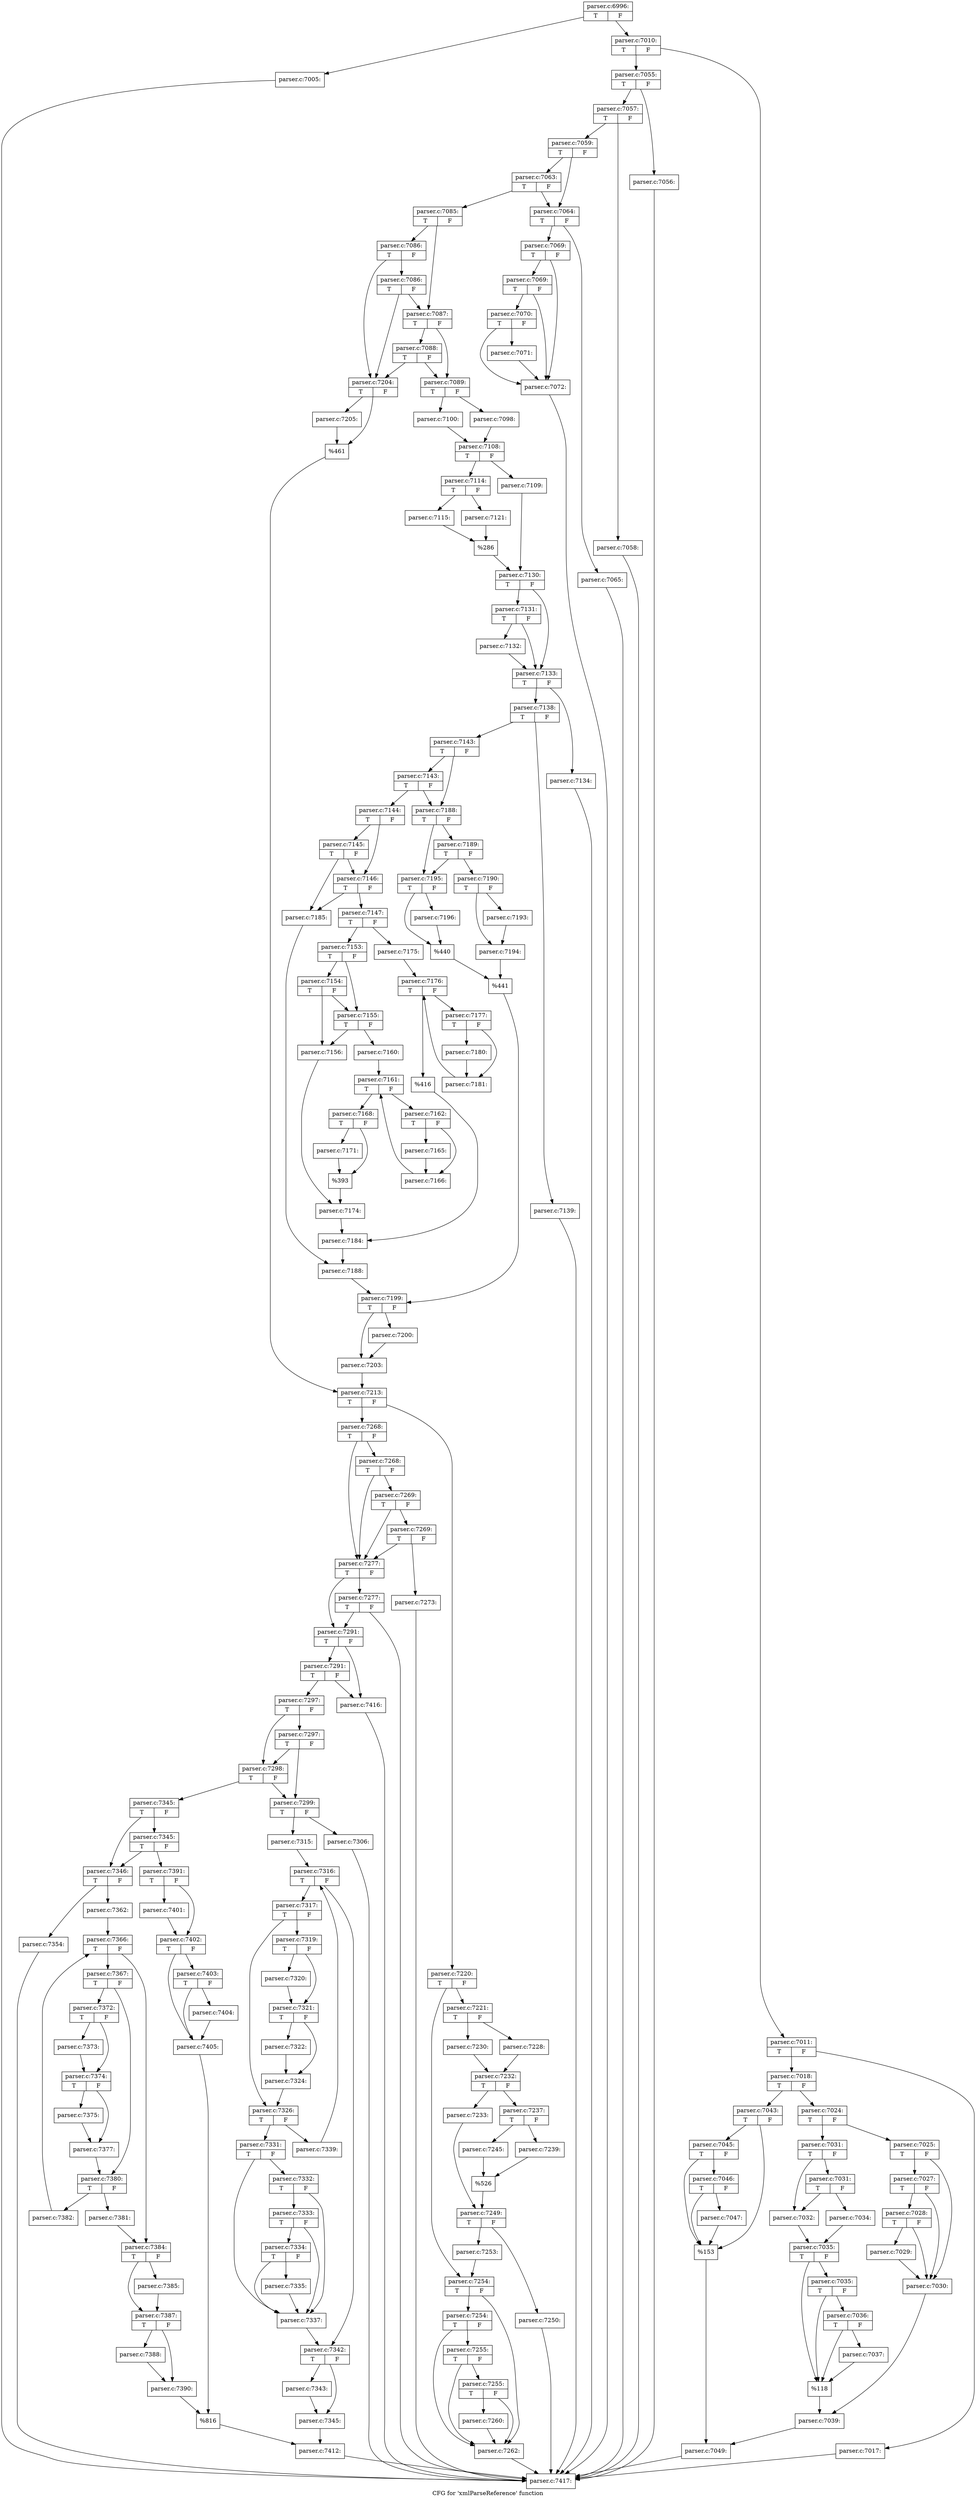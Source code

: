 digraph "CFG for 'xmlParseReference' function" {
	label="CFG for 'xmlParseReference' function";

	Node0x55d73b887040 [shape=record,label="{parser.c:6996:|{<s0>T|<s1>F}}"];
	Node0x55d73b887040 -> Node0x55d73bb60070;
	Node0x55d73b887040 -> Node0x55d73bb600c0;
	Node0x55d73bb60070 [shape=record,label="{parser.c:7005:}"];
	Node0x55d73bb60070 -> Node0x55d73bb866a0;
	Node0x55d73bb600c0 [shape=record,label="{parser.c:7010:|{<s0>T|<s1>F}}"];
	Node0x55d73bb600c0 -> Node0x55d73bb605f0;
	Node0x55d73bb600c0 -> Node0x55d73bb60640;
	Node0x55d73bb605f0 [shape=record,label="{parser.c:7011:|{<s0>T|<s1>F}}"];
	Node0x55d73bb605f0 -> Node0x55d73bb61cf0;
	Node0x55d73bb605f0 -> Node0x55d73bb61d40;
	Node0x55d73bb61cf0 [shape=record,label="{parser.c:7017:}"];
	Node0x55d73bb61cf0 -> Node0x55d73bb866a0;
	Node0x55d73bb61d40 [shape=record,label="{parser.c:7018:|{<s0>T|<s1>F}}"];
	Node0x55d73bb61d40 -> Node0x55d73bb620f0;
	Node0x55d73bb61d40 -> Node0x55d73bb62190;
	Node0x55d73bb620f0 [shape=record,label="{parser.c:7024:|{<s0>T|<s1>F}}"];
	Node0x55d73bb620f0 -> Node0x55d73bb62680;
	Node0x55d73bb620f0 -> Node0x55d73bb62720;
	Node0x55d73bb62680 [shape=record,label="{parser.c:7025:|{<s0>T|<s1>F}}"];
	Node0x55d73bb62680 -> Node0x55d73bb63000;
	Node0x55d73bb62680 -> Node0x55d73bb62f30;
	Node0x55d73bb63000 [shape=record,label="{parser.c:7027:|{<s0>T|<s1>F}}"];
	Node0x55d73bb63000 -> Node0x55d73bb62f80;
	Node0x55d73bb63000 -> Node0x55d73bb62f30;
	Node0x55d73bb62f80 [shape=record,label="{parser.c:7028:|{<s0>T|<s1>F}}"];
	Node0x55d73bb62f80 -> Node0x55d73bb62f30;
	Node0x55d73bb62f80 -> Node0x55d73bb62ee0;
	Node0x55d73bb62ee0 [shape=record,label="{parser.c:7029:}"];
	Node0x55d73bb62ee0 -> Node0x55d73bb62f30;
	Node0x55d73bb62f30 [shape=record,label="{parser.c:7030:}"];
	Node0x55d73bb62f30 -> Node0x55d73bb626d0;
	Node0x55d73bb62720 [shape=record,label="{parser.c:7031:|{<s0>T|<s1>F}}"];
	Node0x55d73bb62720 -> Node0x55d73bb643e0;
	Node0x55d73bb62720 -> Node0x55d73bb644d0;
	Node0x55d73bb644d0 [shape=record,label="{parser.c:7031:|{<s0>T|<s1>F}}"];
	Node0x55d73bb644d0 -> Node0x55d73bb643e0;
	Node0x55d73bb644d0 -> Node0x55d73bb64480;
	Node0x55d73bb643e0 [shape=record,label="{parser.c:7032:}"];
	Node0x55d73bb643e0 -> Node0x55d73bb64430;
	Node0x55d73bb64480 [shape=record,label="{parser.c:7034:}"];
	Node0x55d73bb64480 -> Node0x55d73bb64430;
	Node0x55d73bb64430 [shape=record,label="{parser.c:7035:|{<s0>T|<s1>F}}"];
	Node0x55d73bb64430 -> Node0x55d73bb65bc0;
	Node0x55d73bb64430 -> Node0x55d73bb65af0;
	Node0x55d73bb65bc0 [shape=record,label="{parser.c:7035:|{<s0>T|<s1>F}}"];
	Node0x55d73bb65bc0 -> Node0x55d73bb65b40;
	Node0x55d73bb65bc0 -> Node0x55d73bb65af0;
	Node0x55d73bb65b40 [shape=record,label="{parser.c:7036:|{<s0>T|<s1>F}}"];
	Node0x55d73bb65b40 -> Node0x55d73bb65af0;
	Node0x55d73bb65b40 -> Node0x55d73bb65aa0;
	Node0x55d73bb65aa0 [shape=record,label="{parser.c:7037:}"];
	Node0x55d73bb65aa0 -> Node0x55d73bb65af0;
	Node0x55d73bb65af0 [shape=record,label="{%118}"];
	Node0x55d73bb65af0 -> Node0x55d73bb626d0;
	Node0x55d73bb626d0 [shape=record,label="{parser.c:7039:}"];
	Node0x55d73bb626d0 -> Node0x55d73bb62140;
	Node0x55d73bb62190 [shape=record,label="{parser.c:7043:|{<s0>T|<s1>F}}"];
	Node0x55d73bb62190 -> Node0x55d73bb677d0;
	Node0x55d73bb62190 -> Node0x55d73bb67700;
	Node0x55d73bb677d0 [shape=record,label="{parser.c:7045:|{<s0>T|<s1>F}}"];
	Node0x55d73bb677d0 -> Node0x55d73bb67750;
	Node0x55d73bb677d0 -> Node0x55d73bb67700;
	Node0x55d73bb67750 [shape=record,label="{parser.c:7046:|{<s0>T|<s1>F}}"];
	Node0x55d73bb67750 -> Node0x55d73bb67700;
	Node0x55d73bb67750 -> Node0x55d73bb676b0;
	Node0x55d73bb676b0 [shape=record,label="{parser.c:7047:}"];
	Node0x55d73bb676b0 -> Node0x55d73bb67700;
	Node0x55d73bb67700 [shape=record,label="{%153}"];
	Node0x55d73bb67700 -> Node0x55d73bb62140;
	Node0x55d73bb62140 [shape=record,label="{parser.c:7049:}"];
	Node0x55d73bb62140 -> Node0x55d73bb866a0;
	Node0x55d73bb60640 [shape=record,label="{parser.c:7055:|{<s0>T|<s1>F}}"];
	Node0x55d73bb60640 -> Node0x55d73bb69150;
	Node0x55d73bb60640 -> Node0x55d73bb691a0;
	Node0x55d73bb69150 [shape=record,label="{parser.c:7056:}"];
	Node0x55d73bb69150 -> Node0x55d73bb866a0;
	Node0x55d73bb691a0 [shape=record,label="{parser.c:7057:|{<s0>T|<s1>F}}"];
	Node0x55d73bb691a0 -> Node0x55d73bb69540;
	Node0x55d73bb691a0 -> Node0x55d73bb694f0;
	Node0x55d73bb694f0 [shape=record,label="{parser.c:7058:}"];
	Node0x55d73bb694f0 -> Node0x55d73bb866a0;
	Node0x55d73bb69540 [shape=record,label="{parser.c:7059:|{<s0>T|<s1>F}}"];
	Node0x55d73bb69540 -> Node0x55d73bb69bc0;
	Node0x55d73bb69540 -> Node0x55d73bb69c60;
	Node0x55d73bb69c60 [shape=record,label="{parser.c:7063:|{<s0>T|<s1>F}}"];
	Node0x55d73bb69c60 -> Node0x55d73bb69bc0;
	Node0x55d73bb69c60 -> Node0x55d73bb69c10;
	Node0x55d73bb69bc0 [shape=record,label="{parser.c:7064:|{<s0>T|<s1>F}}"];
	Node0x55d73bb69bc0 -> Node0x55d73bb6a6f0;
	Node0x55d73bb69bc0 -> Node0x55d73bb6a740;
	Node0x55d73bb6a6f0 [shape=record,label="{parser.c:7065:}"];
	Node0x55d73bb6a6f0 -> Node0x55d73bb866a0;
	Node0x55d73bb6a740 [shape=record,label="{parser.c:7069:|{<s0>T|<s1>F}}"];
	Node0x55d73bb6a740 -> Node0x55d73bb6ac10;
	Node0x55d73bb6a740 -> Node0x55d73bb6ab40;
	Node0x55d73bb6ac10 [shape=record,label="{parser.c:7069:|{<s0>T|<s1>F}}"];
	Node0x55d73bb6ac10 -> Node0x55d73bb6ab90;
	Node0x55d73bb6ac10 -> Node0x55d73bb6ab40;
	Node0x55d73bb6ab90 [shape=record,label="{parser.c:7070:|{<s0>T|<s1>F}}"];
	Node0x55d73bb6ab90 -> Node0x55d73bb6ab40;
	Node0x55d73bb6ab90 -> Node0x55d73bb6aaf0;
	Node0x55d73bb6aaf0 [shape=record,label="{parser.c:7071:}"];
	Node0x55d73bb6aaf0 -> Node0x55d73bb6ab40;
	Node0x55d73bb6ab40 [shape=record,label="{parser.c:7072:}"];
	Node0x55d73bb6ab40 -> Node0x55d73bb866a0;
	Node0x55d73bb69c10 [shape=record,label="{parser.c:7085:|{<s0>T|<s1>F}}"];
	Node0x55d73bb69c10 -> Node0x55d73bb6c1e0;
	Node0x55d73bb69c10 -> Node0x55d73bb6c260;
	Node0x55d73bb6c260 [shape=record,label="{parser.c:7086:|{<s0>T|<s1>F}}"];
	Node0x55d73bb6c260 -> Node0x55d73bb6c670;
	Node0x55d73bb6c260 -> Node0x55d73bb6c190;
	Node0x55d73bb6c670 [shape=record,label="{parser.c:7086:|{<s0>T|<s1>F}}"];
	Node0x55d73bb6c670 -> Node0x55d73bb6c1e0;
	Node0x55d73bb6c670 -> Node0x55d73bb6c190;
	Node0x55d73bb6c1e0 [shape=record,label="{parser.c:7087:|{<s0>T|<s1>F}}"];
	Node0x55d73bb6c1e0 -> Node0x55d73bb6c0f0;
	Node0x55d73bb6c1e0 -> Node0x55d73bb6cdb0;
	Node0x55d73bb6cdb0 [shape=record,label="{parser.c:7088:|{<s0>T|<s1>F}}"];
	Node0x55d73bb6cdb0 -> Node0x55d73bb6c0f0;
	Node0x55d73bb6cdb0 -> Node0x55d73bb6c190;
	Node0x55d73bb6c0f0 [shape=record,label="{parser.c:7089:|{<s0>T|<s1>F}}"];
	Node0x55d73bb6c0f0 -> Node0x55d73bb6dd70;
	Node0x55d73bb6c0f0 -> Node0x55d73bb6de10;
	Node0x55d73bb6dd70 [shape=record,label="{parser.c:7098:}"];
	Node0x55d73bb6dd70 -> Node0x55d73bb6ddc0;
	Node0x55d73bb6de10 [shape=record,label="{parser.c:7100:}"];
	Node0x55d73bb6de10 -> Node0x55d73bb6ddc0;
	Node0x55d73bb6ddc0 [shape=record,label="{parser.c:7108:|{<s0>T|<s1>F}}"];
	Node0x55d73bb6ddc0 -> Node0x55d73bb6e790;
	Node0x55d73bb6ddc0 -> Node0x55d73bb6e830;
	Node0x55d73bb6e790 [shape=record,label="{parser.c:7109:}"];
	Node0x55d73bb6e790 -> Node0x55d73bb6e7e0;
	Node0x55d73bb6e830 [shape=record,label="{parser.c:7114:|{<s0>T|<s1>F}}"];
	Node0x55d73bb6e830 -> Node0x55d73bb6fb90;
	Node0x55d73bb6e830 -> Node0x55d73bb6fc30;
	Node0x55d73bb6fb90 [shape=record,label="{parser.c:7115:}"];
	Node0x55d73bb6fb90 -> Node0x55d73bb6fbe0;
	Node0x55d73bb6fc30 [shape=record,label="{parser.c:7121:}"];
	Node0x55d73bb6fc30 -> Node0x55d73bb6fbe0;
	Node0x55d73bb6fbe0 [shape=record,label="{%286}"];
	Node0x55d73bb6fbe0 -> Node0x55d73bb6e7e0;
	Node0x55d73bb6e7e0 [shape=record,label="{parser.c:7130:|{<s0>T|<s1>F}}"];
	Node0x55d73bb6e7e0 -> Node0x55d73bb72350;
	Node0x55d73bb6e7e0 -> Node0x55d73bb72300;
	Node0x55d73bb72350 [shape=record,label="{parser.c:7131:|{<s0>T|<s1>F}}"];
	Node0x55d73bb72350 -> Node0x55d73bb722b0;
	Node0x55d73bb72350 -> Node0x55d73bb72300;
	Node0x55d73bb722b0 [shape=record,label="{parser.c:7132:}"];
	Node0x55d73bb722b0 -> Node0x55d73bb72300;
	Node0x55d73bb72300 [shape=record,label="{parser.c:7133:|{<s0>T|<s1>F}}"];
	Node0x55d73bb72300 -> Node0x55d73bb72f00;
	Node0x55d73bb72300 -> Node0x55d73bb72f50;
	Node0x55d73bb72f00 [shape=record,label="{parser.c:7134:}"];
	Node0x55d73bb72f00 -> Node0x55d73bb866a0;
	Node0x55d73bb72f50 [shape=record,label="{parser.c:7138:|{<s0>T|<s1>F}}"];
	Node0x55d73bb72f50 -> Node0x55d73bb738d0;
	Node0x55d73bb72f50 -> Node0x55d73bb73920;
	Node0x55d73bb738d0 [shape=record,label="{parser.c:7139:}"];
	Node0x55d73bb738d0 -> Node0x55d73bb866a0;
	Node0x55d73bb73920 [shape=record,label="{parser.c:7143:|{<s0>T|<s1>F}}"];
	Node0x55d73bb73920 -> Node0x55d73bb741a0;
	Node0x55d73bb73920 -> Node0x55d73bb74150;
	Node0x55d73bb741a0 [shape=record,label="{parser.c:7143:|{<s0>T|<s1>F}}"];
	Node0x55d73bb741a0 -> Node0x55d73bb740b0;
	Node0x55d73bb741a0 -> Node0x55d73bb74150;
	Node0x55d73bb740b0 [shape=record,label="{parser.c:7144:|{<s0>T|<s1>F}}"];
	Node0x55d73bb740b0 -> Node0x55d73bb74880;
	Node0x55d73bb740b0 -> Node0x55d73bb74900;
	Node0x55d73bb74900 [shape=record,label="{parser.c:7145:|{<s0>T|<s1>F}}"];
	Node0x55d73bb74900 -> Node0x55d73bb74880;
	Node0x55d73bb74900 -> Node0x55d73bb74830;
	Node0x55d73bb74880 [shape=record,label="{parser.c:7146:|{<s0>T|<s1>F}}"];
	Node0x55d73bb74880 -> Node0x55d73bb74790;
	Node0x55d73bb74880 -> Node0x55d73bb74830;
	Node0x55d73bb74790 [shape=record,label="{parser.c:7147:|{<s0>T|<s1>F}}"];
	Node0x55d73bb74790 -> Node0x55d73bb755c0;
	Node0x55d73bb74790 -> Node0x55d73bb75660;
	Node0x55d73bb755c0 [shape=record,label="{parser.c:7153:|{<s0>T|<s1>F}}"];
	Node0x55d73bb755c0 -> Node0x55d73bb75c90;
	Node0x55d73bb755c0 -> Node0x55d73bb75c40;
	Node0x55d73bb75c90 [shape=record,label="{parser.c:7154:|{<s0>T|<s1>F}}"];
	Node0x55d73bb75c90 -> Node0x55d73bb75b50;
	Node0x55d73bb75c90 -> Node0x55d73bb75c40;
	Node0x55d73bb75c40 [shape=record,label="{parser.c:7155:|{<s0>T|<s1>F}}"];
	Node0x55d73bb75c40 -> Node0x55d73bb75b50;
	Node0x55d73bb75c40 -> Node0x55d73bb75bf0;
	Node0x55d73bb75b50 [shape=record,label="{parser.c:7156:}"];
	Node0x55d73bb75b50 -> Node0x55d73bb75ba0;
	Node0x55d73bb75bf0 [shape=record,label="{parser.c:7160:}"];
	Node0x55d73bb75bf0 -> Node0x55d73bb77130;
	Node0x55d73bb77130 [shape=record,label="{parser.c:7161:|{<s0>T|<s1>F}}"];
	Node0x55d73bb77130 -> Node0x55d73bb77530;
	Node0x55d73bb77130 -> Node0x55d73bb77350;
	Node0x55d73bb77530 [shape=record,label="{parser.c:7162:|{<s0>T|<s1>F}}"];
	Node0x55d73bb77530 -> Node0x55d73bb77dd0;
	Node0x55d73bb77530 -> Node0x55d73bb77e20;
	Node0x55d73bb77dd0 [shape=record,label="{parser.c:7165:}"];
	Node0x55d73bb77dd0 -> Node0x55d73bb77e20;
	Node0x55d73bb77e20 [shape=record,label="{parser.c:7166:}"];
	Node0x55d73bb77e20 -> Node0x55d73bb77130;
	Node0x55d73bb77350 [shape=record,label="{parser.c:7168:|{<s0>T|<s1>F}}"];
	Node0x55d73bb77350 -> Node0x55d73bb78b40;
	Node0x55d73bb77350 -> Node0x55d73bb78b90;
	Node0x55d73bb78b40 [shape=record,label="{parser.c:7171:}"];
	Node0x55d73bb78b40 -> Node0x55d73bb78b90;
	Node0x55d73bb78b90 [shape=record,label="{%393}"];
	Node0x55d73bb78b90 -> Node0x55d73bb75ba0;
	Node0x55d73bb75ba0 [shape=record,label="{parser.c:7174:}"];
	Node0x55d73bb75ba0 -> Node0x55d73bb75610;
	Node0x55d73bb75660 [shape=record,label="{parser.c:7175:}"];
	Node0x55d73bb75660 -> Node0x55d73bb798a0;
	Node0x55d73bb798a0 [shape=record,label="{parser.c:7176:|{<s0>T|<s1>F}}"];
	Node0x55d73bb798a0 -> Node0x55d73bb79ca0;
	Node0x55d73bb798a0 -> Node0x55d73bb79ac0;
	Node0x55d73bb79ca0 [shape=record,label="{parser.c:7177:|{<s0>T|<s1>F}}"];
	Node0x55d73bb79ca0 -> Node0x55d73bb7a510;
	Node0x55d73bb79ca0 -> Node0x55d73bb7a560;
	Node0x55d73bb7a510 [shape=record,label="{parser.c:7180:}"];
	Node0x55d73bb7a510 -> Node0x55d73bb7a560;
	Node0x55d73bb7a560 [shape=record,label="{parser.c:7181:}"];
	Node0x55d73bb7a560 -> Node0x55d73bb798a0;
	Node0x55d73bb79ac0 [shape=record,label="{%416}"];
	Node0x55d73bb79ac0 -> Node0x55d73bb75610;
	Node0x55d73bb75610 [shape=record,label="{parser.c:7184:}"];
	Node0x55d73bb75610 -> Node0x55d73bb747e0;
	Node0x55d73bb74830 [shape=record,label="{parser.c:7185:}"];
	Node0x55d73bb74830 -> Node0x55d73bb747e0;
	Node0x55d73bb747e0 [shape=record,label="{parser.c:7188:}"];
	Node0x55d73bb747e0 -> Node0x55d73bb74100;
	Node0x55d73bb74150 [shape=record,label="{parser.c:7188:|{<s0>T|<s1>F}}"];
	Node0x55d73bb74150 -> Node0x55d73bb7b6a0;
	Node0x55d73bb74150 -> Node0x55d73bb7b650;
	Node0x55d73bb7b6a0 [shape=record,label="{parser.c:7189:|{<s0>T|<s1>F}}"];
	Node0x55d73bb7b6a0 -> Node0x55d73bb7b5b0;
	Node0x55d73bb7b6a0 -> Node0x55d73bb7b650;
	Node0x55d73bb7b5b0 [shape=record,label="{parser.c:7190:|{<s0>T|<s1>F}}"];
	Node0x55d73bb7b5b0 -> Node0x55d73bb7c160;
	Node0x55d73bb7b5b0 -> Node0x55d73bb7c1b0;
	Node0x55d73bb7c160 [shape=record,label="{parser.c:7193:}"];
	Node0x55d73bb7c160 -> Node0x55d73bb7c1b0;
	Node0x55d73bb7c1b0 [shape=record,label="{parser.c:7194:}"];
	Node0x55d73bb7c1b0 -> Node0x55d73bb7b600;
	Node0x55d73bb7b650 [shape=record,label="{parser.c:7195:|{<s0>T|<s1>F}}"];
	Node0x55d73bb7b650 -> Node0x55d73bb7cd00;
	Node0x55d73bb7b650 -> Node0x55d73bb7cd50;
	Node0x55d73bb7cd00 [shape=record,label="{parser.c:7196:}"];
	Node0x55d73bb7cd00 -> Node0x55d73bb7cd50;
	Node0x55d73bb7cd50 [shape=record,label="{%440}"];
	Node0x55d73bb7cd50 -> Node0x55d73bb7b600;
	Node0x55d73bb7b600 [shape=record,label="{%441}"];
	Node0x55d73bb7b600 -> Node0x55d73bb74100;
	Node0x55d73bb74100 [shape=record,label="{parser.c:7199:|{<s0>T|<s1>F}}"];
	Node0x55d73bb74100 -> Node0x55d73bb7d580;
	Node0x55d73bb74100 -> Node0x55d73bb7d5d0;
	Node0x55d73bb7d580 [shape=record,label="{parser.c:7200:}"];
	Node0x55d73bb7d580 -> Node0x55d73bb7d5d0;
	Node0x55d73bb7d5d0 [shape=record,label="{parser.c:7203:}"];
	Node0x55d73bb7d5d0 -> Node0x55d73bb6c140;
	Node0x55d73bb6c190 [shape=record,label="{parser.c:7204:|{<s0>T|<s1>F}}"];
	Node0x55d73bb6c190 -> Node0x55d73bb7de90;
	Node0x55d73bb6c190 -> Node0x55d73bb7dee0;
	Node0x55d73bb7de90 [shape=record,label="{parser.c:7205:}"];
	Node0x55d73bb7de90 -> Node0x55d73bb7dee0;
	Node0x55d73bb7dee0 [shape=record,label="{%461}"];
	Node0x55d73bb7dee0 -> Node0x55d73bb6c140;
	Node0x55d73bb6c140 [shape=record,label="{parser.c:7213:|{<s0>T|<s1>F}}"];
	Node0x55d73bb6c140 -> Node0x55d73bb7eb10;
	Node0x55d73bb6c140 -> Node0x55d73bb7eb60;
	Node0x55d73bb7eb10 [shape=record,label="{parser.c:7220:|{<s0>T|<s1>F}}"];
	Node0x55d73bb7eb10 -> Node0x55d73bb7f050;
	Node0x55d73bb7eb10 -> Node0x55d73bb7f0a0;
	Node0x55d73bb7f050 [shape=record,label="{parser.c:7221:|{<s0>T|<s1>F}}"];
	Node0x55d73bb7f050 -> Node0x55d73bb7f660;
	Node0x55d73bb7f050 -> Node0x55d73bb7f700;
	Node0x55d73bb7f660 [shape=record,label="{parser.c:7228:}"];
	Node0x55d73bb7f660 -> Node0x55d73bb7f6b0;
	Node0x55d73bb7f700 [shape=record,label="{parser.c:7230:}"];
	Node0x55d73bb7f700 -> Node0x55d73bb7f6b0;
	Node0x55d73bb7f6b0 [shape=record,label="{parser.c:7232:|{<s0>T|<s1>F}}"];
	Node0x55d73bb7f6b0 -> Node0x55d73bb80020;
	Node0x55d73bb7f6b0 -> Node0x55d73bb800c0;
	Node0x55d73bb80020 [shape=record,label="{parser.c:7233:}"];
	Node0x55d73bb80020 -> Node0x55d73bb80070;
	Node0x55d73bb800c0 [shape=record,label="{parser.c:7237:|{<s0>T|<s1>F}}"];
	Node0x55d73bb800c0 -> Node0x55d73bb810e0;
	Node0x55d73bb800c0 -> Node0x55d73bb81180;
	Node0x55d73bb810e0 [shape=record,label="{parser.c:7239:}"];
	Node0x55d73bb810e0 -> Node0x55d73bb81130;
	Node0x55d73bb81180 [shape=record,label="{parser.c:7245:}"];
	Node0x55d73bb81180 -> Node0x55d73bb81130;
	Node0x55d73bb81130 [shape=record,label="{%526}"];
	Node0x55d73bb81130 -> Node0x55d73bb80070;
	Node0x55d73bb80070 [shape=record,label="{parser.c:7249:|{<s0>T|<s1>F}}"];
	Node0x55d73bb80070 -> Node0x55d73bb82b80;
	Node0x55d73bb80070 -> Node0x55d73bb82bd0;
	Node0x55d73bb82b80 [shape=record,label="{parser.c:7250:}"];
	Node0x55d73bb82b80 -> Node0x55d73bb866a0;
	Node0x55d73bb82bd0 [shape=record,label="{parser.c:7253:}"];
	Node0x55d73bb82bd0 -> Node0x55d73bb7f0a0;
	Node0x55d73bb7f0a0 [shape=record,label="{parser.c:7254:|{<s0>T|<s1>F}}"];
	Node0x55d73bb7f0a0 -> Node0x55d73bb834c0;
	Node0x55d73bb7f0a0 -> Node0x55d73bb83370;
	Node0x55d73bb834c0 [shape=record,label="{parser.c:7254:|{<s0>T|<s1>F}}"];
	Node0x55d73bb834c0 -> Node0x55d73bb83440;
	Node0x55d73bb834c0 -> Node0x55d73bb83370;
	Node0x55d73bb83440 [shape=record,label="{parser.c:7255:|{<s0>T|<s1>F}}"];
	Node0x55d73bb83440 -> Node0x55d73bb833c0;
	Node0x55d73bb83440 -> Node0x55d73bb83370;
	Node0x55d73bb833c0 [shape=record,label="{parser.c:7255:|{<s0>T|<s1>F}}"];
	Node0x55d73bb833c0 -> Node0x55d73bb83370;
	Node0x55d73bb833c0 -> Node0x55d73bb83320;
	Node0x55d73bb83320 [shape=record,label="{parser.c:7260:}"];
	Node0x55d73bb83320 -> Node0x55d73bb83370;
	Node0x55d73bb83370 [shape=record,label="{parser.c:7262:}"];
	Node0x55d73bb83370 -> Node0x55d73bb866a0;
	Node0x55d73bb7eb60 [shape=record,label="{parser.c:7268:|{<s0>T|<s1>F}}"];
	Node0x55d73bb7eb60 -> Node0x55d73bb84ed0;
	Node0x55d73bb7eb60 -> Node0x55d73bb84d80;
	Node0x55d73bb84ed0 [shape=record,label="{parser.c:7268:|{<s0>T|<s1>F}}"];
	Node0x55d73bb84ed0 -> Node0x55d73bb84e50;
	Node0x55d73bb84ed0 -> Node0x55d73bb84d80;
	Node0x55d73bb84e50 [shape=record,label="{parser.c:7269:|{<s0>T|<s1>F}}"];
	Node0x55d73bb84e50 -> Node0x55d73bb84dd0;
	Node0x55d73bb84e50 -> Node0x55d73bb84d80;
	Node0x55d73bb84dd0 [shape=record,label="{parser.c:7269:|{<s0>T|<s1>F}}"];
	Node0x55d73bb84dd0 -> Node0x55d73bb84d80;
	Node0x55d73bb84dd0 -> Node0x55d73bb84d30;
	Node0x55d73bb84d30 [shape=record,label="{parser.c:7273:}"];
	Node0x55d73bb84d30 -> Node0x55d73bb866a0;
	Node0x55d73bb84d80 [shape=record,label="{parser.c:7277:|{<s0>T|<s1>F}}"];
	Node0x55d73bb84d80 -> Node0x55d73bb86650;
	Node0x55d73bb84d80 -> Node0x55d73bb866f0;
	Node0x55d73bb866f0 [shape=record,label="{parser.c:7277:|{<s0>T|<s1>F}}"];
	Node0x55d73bb866f0 -> Node0x55d73bb86650;
	Node0x55d73bb866f0 -> Node0x55d73bb866a0;
	Node0x55d73bb86650 [shape=record,label="{parser.c:7291:|{<s0>T|<s1>F}}"];
	Node0x55d73bb86650 -> Node0x55d73bb86fb0;
	Node0x55d73bb86650 -> Node0x55d73bb86f60;
	Node0x55d73bb86fb0 [shape=record,label="{parser.c:7291:|{<s0>T|<s1>F}}"];
	Node0x55d73bb86fb0 -> Node0x55d73bb86f10;
	Node0x55d73bb86fb0 -> Node0x55d73bb86f60;
	Node0x55d73bb86f10 [shape=record,label="{parser.c:7297:|{<s0>T|<s1>F}}"];
	Node0x55d73bb86f10 -> Node0x55d73bb87910;
	Node0x55d73bb86f10 -> Node0x55d73bb87890;
	Node0x55d73bb87910 [shape=record,label="{parser.c:7297:|{<s0>T|<s1>F}}"];
	Node0x55d73bb87910 -> Node0x55d73bb877a0;
	Node0x55d73bb87910 -> Node0x55d73bb87890;
	Node0x55d73bb87890 [shape=record,label="{parser.c:7298:|{<s0>T|<s1>F}}"];
	Node0x55d73bb87890 -> Node0x55d73bb877a0;
	Node0x55d73bb87890 -> Node0x55d73bb87840;
	Node0x55d73bb877a0 [shape=record,label="{parser.c:7299:|{<s0>T|<s1>F}}"];
	Node0x55d73bb877a0 -> Node0x55d73bb890b0;
	Node0x55d73bb877a0 -> Node0x55d73bb89100;
	Node0x55d73bb890b0 [shape=record,label="{parser.c:7306:}"];
	Node0x55d73bb890b0 -> Node0x55d73bb866a0;
	Node0x55d73bb89100 [shape=record,label="{parser.c:7315:}"];
	Node0x55d73bb89100 -> Node0x55d73bb89a30;
	Node0x55d73bb89a30 [shape=record,label="{parser.c:7316:|{<s0>T|<s1>F}}"];
	Node0x55d73bb89a30 -> Node0x55d73bb89e30;
	Node0x55d73bb89a30 -> Node0x55d73bb89c50;
	Node0x55d73bb89e30 [shape=record,label="{parser.c:7317:|{<s0>T|<s1>F}}"];
	Node0x55d73bb89e30 -> Node0x55d73bb8aa20;
	Node0x55d73bb89e30 -> Node0x55d73bb8aa70;
	Node0x55d73bb8aa20 [shape=record,label="{parser.c:7319:|{<s0>T|<s1>F}}"];
	Node0x55d73bb8aa20 -> Node0x55d73bb8ada0;
	Node0x55d73bb8aa20 -> Node0x55d73bb8adf0;
	Node0x55d73bb8ada0 [shape=record,label="{parser.c:7320:}"];
	Node0x55d73bb8ada0 -> Node0x55d73bb8adf0;
	Node0x55d73bb8adf0 [shape=record,label="{parser.c:7321:|{<s0>T|<s1>F}}"];
	Node0x55d73bb8adf0 -> Node0x55d73bb8b610;
	Node0x55d73bb8adf0 -> Node0x55d73bb8b660;
	Node0x55d73bb8b610 [shape=record,label="{parser.c:7322:}"];
	Node0x55d73bb8b610 -> Node0x55d73bb8b660;
	Node0x55d73bb8b660 [shape=record,label="{parser.c:7324:}"];
	Node0x55d73bb8b660 -> Node0x55d73bb8aa70;
	Node0x55d73bb8aa70 [shape=record,label="{parser.c:7326:|{<s0>T|<s1>F}}"];
	Node0x55d73bb8aa70 -> Node0x55d73bb8c2f0;
	Node0x55d73bb8aa70 -> Node0x55d73bb8c340;
	Node0x55d73bb8c2f0 [shape=record,label="{parser.c:7331:|{<s0>T|<s1>F}}"];
	Node0x55d73bb8c2f0 -> Node0x55d73bb8c9a0;
	Node0x55d73bb8c2f0 -> Node0x55d73bb8c850;
	Node0x55d73bb8c9a0 [shape=record,label="{parser.c:7332:|{<s0>T|<s1>F}}"];
	Node0x55d73bb8c9a0 -> Node0x55d73bb8c920;
	Node0x55d73bb8c9a0 -> Node0x55d73bb8c850;
	Node0x55d73bb8c920 [shape=record,label="{parser.c:7333:|{<s0>T|<s1>F}}"];
	Node0x55d73bb8c920 -> Node0x55d73bb8c8a0;
	Node0x55d73bb8c920 -> Node0x55d73bb8c850;
	Node0x55d73bb8c8a0 [shape=record,label="{parser.c:7334:|{<s0>T|<s1>F}}"];
	Node0x55d73bb8c8a0 -> Node0x55d73bb8c800;
	Node0x55d73bb8c8a0 -> Node0x55d73bb8c850;
	Node0x55d73bb8c800 [shape=record,label="{parser.c:7335:}"];
	Node0x55d73bb8c800 -> Node0x55d73bb8c850;
	Node0x55d73bb8c850 [shape=record,label="{parser.c:7337:}"];
	Node0x55d73bb8c850 -> Node0x55d73bb89c50;
	Node0x55d73bb8c340 [shape=record,label="{parser.c:7339:}"];
	Node0x55d73bb8c340 -> Node0x55d73bb89a30;
	Node0x55d73bb89c50 [shape=record,label="{parser.c:7342:|{<s0>T|<s1>F}}"];
	Node0x55d73bb89c50 -> Node0x55d73bb8dd80;
	Node0x55d73bb89c50 -> Node0x55d73bb8ddd0;
	Node0x55d73bb8dd80 [shape=record,label="{parser.c:7343:}"];
	Node0x55d73bb8dd80 -> Node0x55d73bb8ddd0;
	Node0x55d73bb8ddd0 [shape=record,label="{parser.c:7345:}"];
	Node0x55d73bb8ddd0 -> Node0x55d73bb877f0;
	Node0x55d73bb87840 [shape=record,label="{parser.c:7345:|{<s0>T|<s1>F}}"];
	Node0x55d73bb87840 -> Node0x55d73bb8e5e0;
	Node0x55d73bb87840 -> Node0x55d73bb8e6d0;
	Node0x55d73bb8e6d0 [shape=record,label="{parser.c:7345:|{<s0>T|<s1>F}}"];
	Node0x55d73bb8e6d0 -> Node0x55d73bb8e5e0;
	Node0x55d73bb8e6d0 -> Node0x55d73bb8e680;
	Node0x55d73bb8e5e0 [shape=record,label="{parser.c:7346:|{<s0>T|<s1>F}}"];
	Node0x55d73bb8e5e0 -> Node0x55d73bb90000;
	Node0x55d73bb8e5e0 -> Node0x55d73bb90050;
	Node0x55d73bb90000 [shape=record,label="{parser.c:7354:}"];
	Node0x55d73bb90000 -> Node0x55d73bb866a0;
	Node0x55d73bb90050 [shape=record,label="{parser.c:7362:}"];
	Node0x55d73bb90050 -> Node0x55d73bb910a0;
	Node0x55d73bb910a0 [shape=record,label="{parser.c:7366:|{<s0>T|<s1>F}}"];
	Node0x55d73bb910a0 -> Node0x55d73bb914a0;
	Node0x55d73bb910a0 -> Node0x55d73bb912c0;
	Node0x55d73bb914a0 [shape=record,label="{parser.c:7367:|{<s0>T|<s1>F}}"];
	Node0x55d73bb914a0 -> Node0x55d73bb920e0;
	Node0x55d73bb914a0 -> Node0x55d73bb92130;
	Node0x55d73bb920e0 [shape=record,label="{parser.c:7372:|{<s0>T|<s1>F}}"];
	Node0x55d73bb920e0 -> Node0x55d73bb924f0;
	Node0x55d73bb920e0 -> Node0x55d73bb92540;
	Node0x55d73bb924f0 [shape=record,label="{parser.c:7373:}"];
	Node0x55d73bb924f0 -> Node0x55d73bb92540;
	Node0x55d73bb92540 [shape=record,label="{parser.c:7374:|{<s0>T|<s1>F}}"];
	Node0x55d73bb92540 -> Node0x55d73bb92d60;
	Node0x55d73bb92540 -> Node0x55d73bb92db0;
	Node0x55d73bb92d60 [shape=record,label="{parser.c:7375:}"];
	Node0x55d73bb92d60 -> Node0x55d73bb92db0;
	Node0x55d73bb92db0 [shape=record,label="{parser.c:7377:}"];
	Node0x55d73bb92db0 -> Node0x55d73bb92130;
	Node0x55d73bb92130 [shape=record,label="{parser.c:7380:|{<s0>T|<s1>F}}"];
	Node0x55d73bb92130 -> Node0x55d73bb93a00;
	Node0x55d73bb92130 -> Node0x55d73bb93a50;
	Node0x55d73bb93a00 [shape=record,label="{parser.c:7381:}"];
	Node0x55d73bb93a00 -> Node0x55d73bb912c0;
	Node0x55d73bb93a50 [shape=record,label="{parser.c:7382:}"];
	Node0x55d73bb93a50 -> Node0x55d73bb910a0;
	Node0x55d73bb912c0 [shape=record,label="{parser.c:7384:|{<s0>T|<s1>F}}"];
	Node0x55d73bb912c0 -> Node0x55d73bb94060;
	Node0x55d73bb912c0 -> Node0x55d73bb940b0;
	Node0x55d73bb94060 [shape=record,label="{parser.c:7385:}"];
	Node0x55d73bb94060 -> Node0x55d73bb940b0;
	Node0x55d73bb940b0 [shape=record,label="{parser.c:7387:|{<s0>T|<s1>F}}"];
	Node0x55d73bb940b0 -> Node0x55d73bb947a0;
	Node0x55d73bb940b0 -> Node0x55d73bb947f0;
	Node0x55d73bb947a0 [shape=record,label="{parser.c:7388:}"];
	Node0x55d73bb947a0 -> Node0x55d73bb947f0;
	Node0x55d73bb947f0 [shape=record,label="{parser.c:7390:}"];
	Node0x55d73bb947f0 -> Node0x55d73bb8e630;
	Node0x55d73bb8e680 [shape=record,label="{parser.c:7391:|{<s0>T|<s1>F}}"];
	Node0x55d73bb8e680 -> Node0x55d73bb95890;
	Node0x55d73bb8e680 -> Node0x55d73bb958e0;
	Node0x55d73bb95890 [shape=record,label="{parser.c:7401:}"];
	Node0x55d73bb95890 -> Node0x55d73bb958e0;
	Node0x55d73bb958e0 [shape=record,label="{parser.c:7402:|{<s0>T|<s1>F}}"];
	Node0x55d73bb958e0 -> Node0x55d73bb96330;
	Node0x55d73bb958e0 -> Node0x55d73bb962e0;
	Node0x55d73bb96330 [shape=record,label="{parser.c:7403:|{<s0>T|<s1>F}}"];
	Node0x55d73bb96330 -> Node0x55d73bb96290;
	Node0x55d73bb96330 -> Node0x55d73bb962e0;
	Node0x55d73bb96290 [shape=record,label="{parser.c:7404:}"];
	Node0x55d73bb96290 -> Node0x55d73bb962e0;
	Node0x55d73bb962e0 [shape=record,label="{parser.c:7405:}"];
	Node0x55d73bb962e0 -> Node0x55d73bb8e630;
	Node0x55d73bb8e630 [shape=record,label="{%816}"];
	Node0x55d73bb8e630 -> Node0x55d73bb877f0;
	Node0x55d73bb877f0 [shape=record,label="{parser.c:7412:}"];
	Node0x55d73bb877f0 -> Node0x55d73bb866a0;
	Node0x55d73bb86f60 [shape=record,label="{parser.c:7416:}"];
	Node0x55d73bb86f60 -> Node0x55d73bb866a0;
	Node0x55d73bb866a0 [shape=record,label="{parser.c:7417:}"];
}
